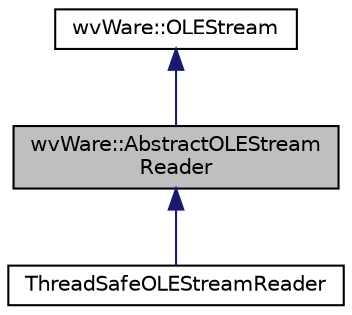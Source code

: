 digraph "wvWare::AbstractOLEStreamReader"
{
  edge [fontname="Helvetica",fontsize="10",labelfontname="Helvetica",labelfontsize="10"];
  node [fontname="Helvetica",fontsize="10",shape=record];
  Node0 [label="wvWare::AbstractOLEStream\lReader",height=0.2,width=0.4,color="black", fillcolor="grey75", style="filled", fontcolor="black"];
  Node1 -> Node0 [dir="back",color="midnightblue",fontsize="10",style="solid",fontname="Helvetica"];
  Node1 [label="wvWare::OLEStream",height=0.2,width=0.4,color="black", fillcolor="white", style="filled",URL="$classwv_ware_1_1_o_l_e_stream.html"];
  Node0 -> Node2 [dir="back",color="midnightblue",fontsize="10",style="solid",fontname="Helvetica"];
  Node2 [label="ThreadSafeOLEStreamReader",height=0.2,width=0.4,color="black", fillcolor="white", style="filled",URL="$class_thread_safe_o_l_e_stream_reader.html"];
}

